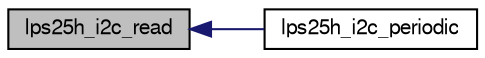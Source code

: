 digraph "lps25h_i2c_read"
{
  edge [fontname="FreeSans",fontsize="10",labelfontname="FreeSans",labelfontsize="10"];
  node [fontname="FreeSans",fontsize="10",shape=record];
  rankdir="LR";
  Node1 [label="lps25h_i2c_read",height=0.2,width=0.4,color="black", fillcolor="grey75", style="filled", fontcolor="black"];
  Node1 -> Node2 [dir="back",color="midnightblue",fontsize="10",style="solid",fontname="FreeSans"];
  Node2 [label="lps25h_i2c_periodic",height=0.2,width=0.4,color="black", fillcolor="white", style="filled",URL="$lps25h__i2c_8h.html#a7dfc610e0bc463255583395e7f2712f8"];
}
